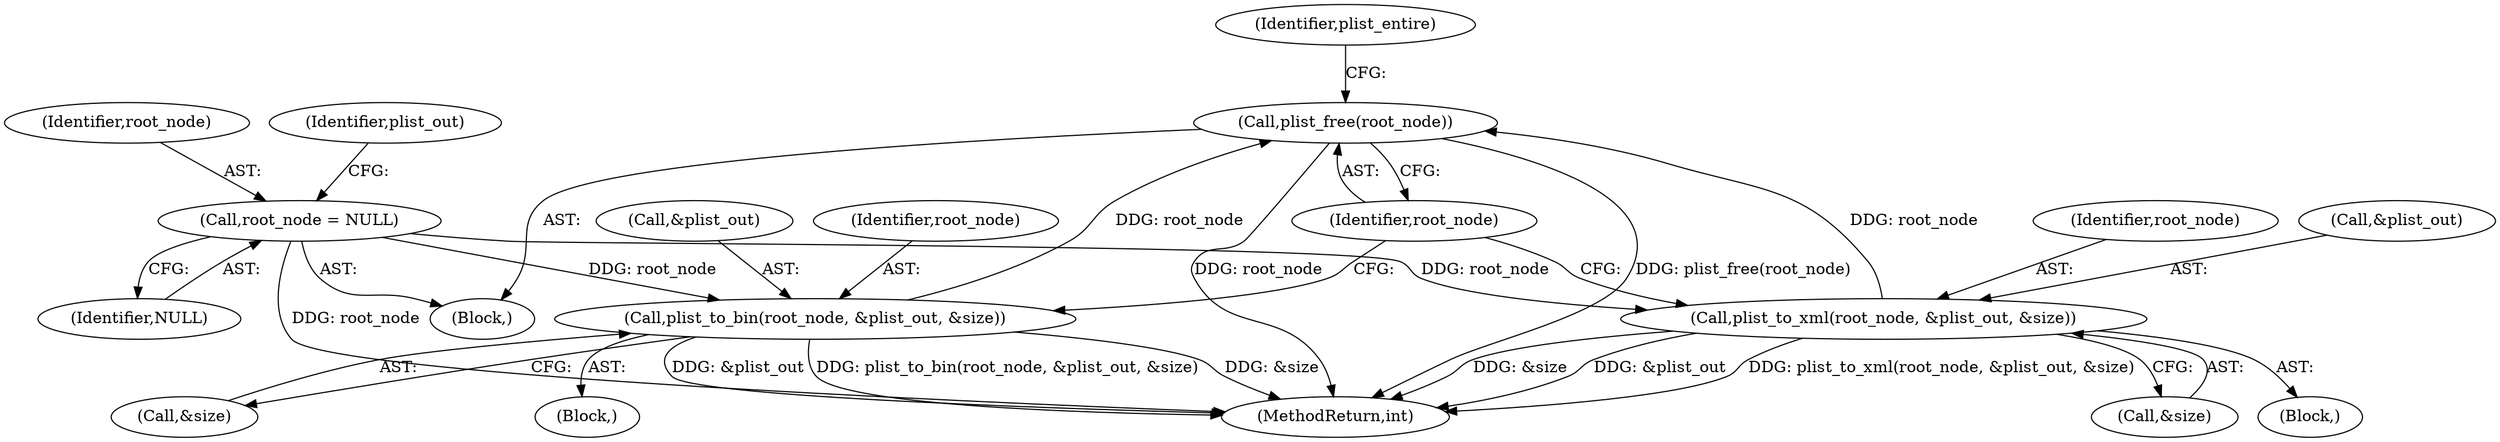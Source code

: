 digraph "0_libplist_7391a506352c009fe044dead7baad9e22dd279ee@API" {
"1000234" [label="(Call,plist_free(root_node))"];
"1000215" [label="(Call,plist_to_xml(root_node, &plist_out, &size))"];
"1000109" [label="(Call,root_node = NULL)"];
"1000228" [label="(Call,plist_to_bin(root_node, &plist_out, &size))"];
"1000230" [label="(Call,&plist_out)"];
"1000215" [label="(Call,plist_to_xml(root_node, &plist_out, &size))"];
"1000222" [label="(Block,)"];
"1000237" [label="(Identifier,plist_entire)"];
"1000217" [label="(Call,&plist_out)"];
"1000229" [label="(Identifier,root_node)"];
"1000288" [label="(MethodReturn,int)"];
"1000111" [label="(Identifier,NULL)"];
"1000109" [label="(Call,root_node = NULL)"];
"1000114" [label="(Identifier,plist_out)"];
"1000234" [label="(Call,plist_free(root_node))"];
"1000209" [label="(Block,)"];
"1000110" [label="(Identifier,root_node)"];
"1000103" [label="(Block,)"];
"1000219" [label="(Call,&size)"];
"1000235" [label="(Identifier,root_node)"];
"1000228" [label="(Call,plist_to_bin(root_node, &plist_out, &size))"];
"1000232" [label="(Call,&size)"];
"1000216" [label="(Identifier,root_node)"];
"1000234" -> "1000103"  [label="AST: "];
"1000234" -> "1000235"  [label="CFG: "];
"1000235" -> "1000234"  [label="AST: "];
"1000237" -> "1000234"  [label="CFG: "];
"1000234" -> "1000288"  [label="DDG: root_node"];
"1000234" -> "1000288"  [label="DDG: plist_free(root_node)"];
"1000215" -> "1000234"  [label="DDG: root_node"];
"1000228" -> "1000234"  [label="DDG: root_node"];
"1000215" -> "1000209"  [label="AST: "];
"1000215" -> "1000219"  [label="CFG: "];
"1000216" -> "1000215"  [label="AST: "];
"1000217" -> "1000215"  [label="AST: "];
"1000219" -> "1000215"  [label="AST: "];
"1000235" -> "1000215"  [label="CFG: "];
"1000215" -> "1000288"  [label="DDG: &size"];
"1000215" -> "1000288"  [label="DDG: &plist_out"];
"1000215" -> "1000288"  [label="DDG: plist_to_xml(root_node, &plist_out, &size)"];
"1000109" -> "1000215"  [label="DDG: root_node"];
"1000109" -> "1000103"  [label="AST: "];
"1000109" -> "1000111"  [label="CFG: "];
"1000110" -> "1000109"  [label="AST: "];
"1000111" -> "1000109"  [label="AST: "];
"1000114" -> "1000109"  [label="CFG: "];
"1000109" -> "1000288"  [label="DDG: root_node"];
"1000109" -> "1000228"  [label="DDG: root_node"];
"1000228" -> "1000222"  [label="AST: "];
"1000228" -> "1000232"  [label="CFG: "];
"1000229" -> "1000228"  [label="AST: "];
"1000230" -> "1000228"  [label="AST: "];
"1000232" -> "1000228"  [label="AST: "];
"1000235" -> "1000228"  [label="CFG: "];
"1000228" -> "1000288"  [label="DDG: plist_to_bin(root_node, &plist_out, &size)"];
"1000228" -> "1000288"  [label="DDG: &size"];
"1000228" -> "1000288"  [label="DDG: &plist_out"];
}

